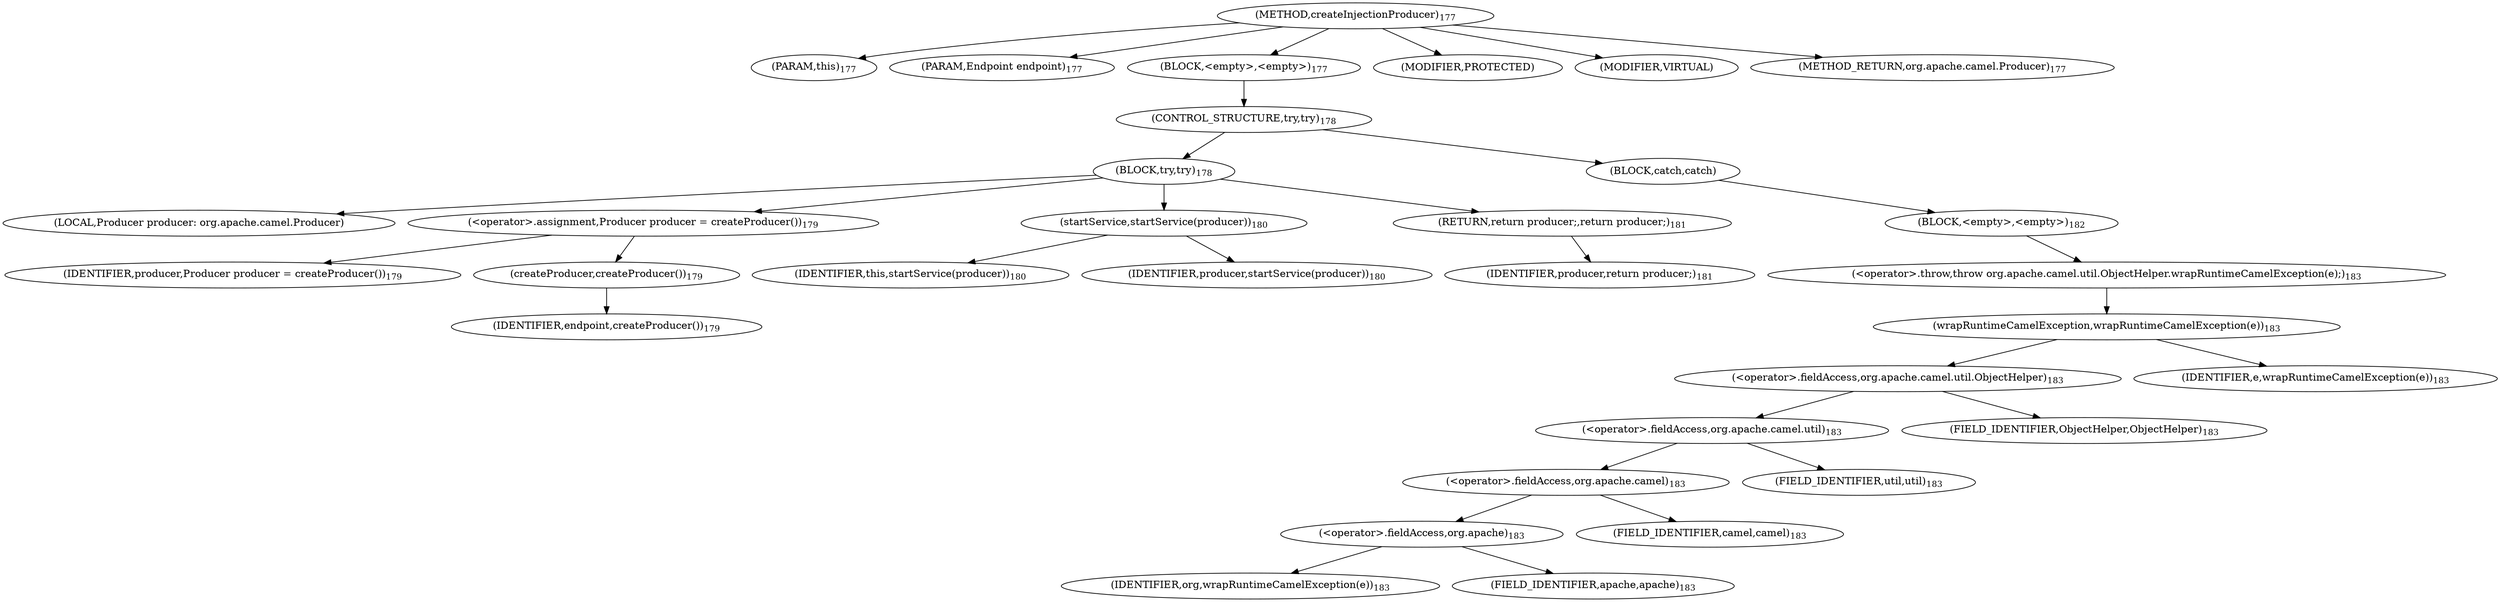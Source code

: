 digraph "createInjectionProducer" {  
"461" [label = <(METHOD,createInjectionProducer)<SUB>177</SUB>> ]
"32" [label = <(PARAM,this)<SUB>177</SUB>> ]
"462" [label = <(PARAM,Endpoint endpoint)<SUB>177</SUB>> ]
"463" [label = <(BLOCK,&lt;empty&gt;,&lt;empty&gt;)<SUB>177</SUB>> ]
"464" [label = <(CONTROL_STRUCTURE,try,try)<SUB>178</SUB>> ]
"465" [label = <(BLOCK,try,try)<SUB>178</SUB>> ]
"466" [label = <(LOCAL,Producer producer: org.apache.camel.Producer)> ]
"467" [label = <(&lt;operator&gt;.assignment,Producer producer = createProducer())<SUB>179</SUB>> ]
"468" [label = <(IDENTIFIER,producer,Producer producer = createProducer())<SUB>179</SUB>> ]
"469" [label = <(createProducer,createProducer())<SUB>179</SUB>> ]
"470" [label = <(IDENTIFIER,endpoint,createProducer())<SUB>179</SUB>> ]
"471" [label = <(startService,startService(producer))<SUB>180</SUB>> ]
"31" [label = <(IDENTIFIER,this,startService(producer))<SUB>180</SUB>> ]
"472" [label = <(IDENTIFIER,producer,startService(producer))<SUB>180</SUB>> ]
"473" [label = <(RETURN,return producer;,return producer;)<SUB>181</SUB>> ]
"474" [label = <(IDENTIFIER,producer,return producer;)<SUB>181</SUB>> ]
"475" [label = <(BLOCK,catch,catch)> ]
"476" [label = <(BLOCK,&lt;empty&gt;,&lt;empty&gt;)<SUB>182</SUB>> ]
"477" [label = <(&lt;operator&gt;.throw,throw org.apache.camel.util.ObjectHelper.wrapRuntimeCamelException(e);)<SUB>183</SUB>> ]
"478" [label = <(wrapRuntimeCamelException,wrapRuntimeCamelException(e))<SUB>183</SUB>> ]
"479" [label = <(&lt;operator&gt;.fieldAccess,org.apache.camel.util.ObjectHelper)<SUB>183</SUB>> ]
"480" [label = <(&lt;operator&gt;.fieldAccess,org.apache.camel.util)<SUB>183</SUB>> ]
"481" [label = <(&lt;operator&gt;.fieldAccess,org.apache.camel)<SUB>183</SUB>> ]
"482" [label = <(&lt;operator&gt;.fieldAccess,org.apache)<SUB>183</SUB>> ]
"483" [label = <(IDENTIFIER,org,wrapRuntimeCamelException(e))<SUB>183</SUB>> ]
"484" [label = <(FIELD_IDENTIFIER,apache,apache)<SUB>183</SUB>> ]
"485" [label = <(FIELD_IDENTIFIER,camel,camel)<SUB>183</SUB>> ]
"486" [label = <(FIELD_IDENTIFIER,util,util)<SUB>183</SUB>> ]
"487" [label = <(FIELD_IDENTIFIER,ObjectHelper,ObjectHelper)<SUB>183</SUB>> ]
"488" [label = <(IDENTIFIER,e,wrapRuntimeCamelException(e))<SUB>183</SUB>> ]
"489" [label = <(MODIFIER,PROTECTED)> ]
"490" [label = <(MODIFIER,VIRTUAL)> ]
"491" [label = <(METHOD_RETURN,org.apache.camel.Producer)<SUB>177</SUB>> ]
  "461" -> "32" 
  "461" -> "462" 
  "461" -> "463" 
  "461" -> "489" 
  "461" -> "490" 
  "461" -> "491" 
  "463" -> "464" 
  "464" -> "465" 
  "464" -> "475" 
  "465" -> "466" 
  "465" -> "467" 
  "465" -> "471" 
  "465" -> "473" 
  "467" -> "468" 
  "467" -> "469" 
  "469" -> "470" 
  "471" -> "31" 
  "471" -> "472" 
  "473" -> "474" 
  "475" -> "476" 
  "476" -> "477" 
  "477" -> "478" 
  "478" -> "479" 
  "478" -> "488" 
  "479" -> "480" 
  "479" -> "487" 
  "480" -> "481" 
  "480" -> "486" 
  "481" -> "482" 
  "481" -> "485" 
  "482" -> "483" 
  "482" -> "484" 
}
